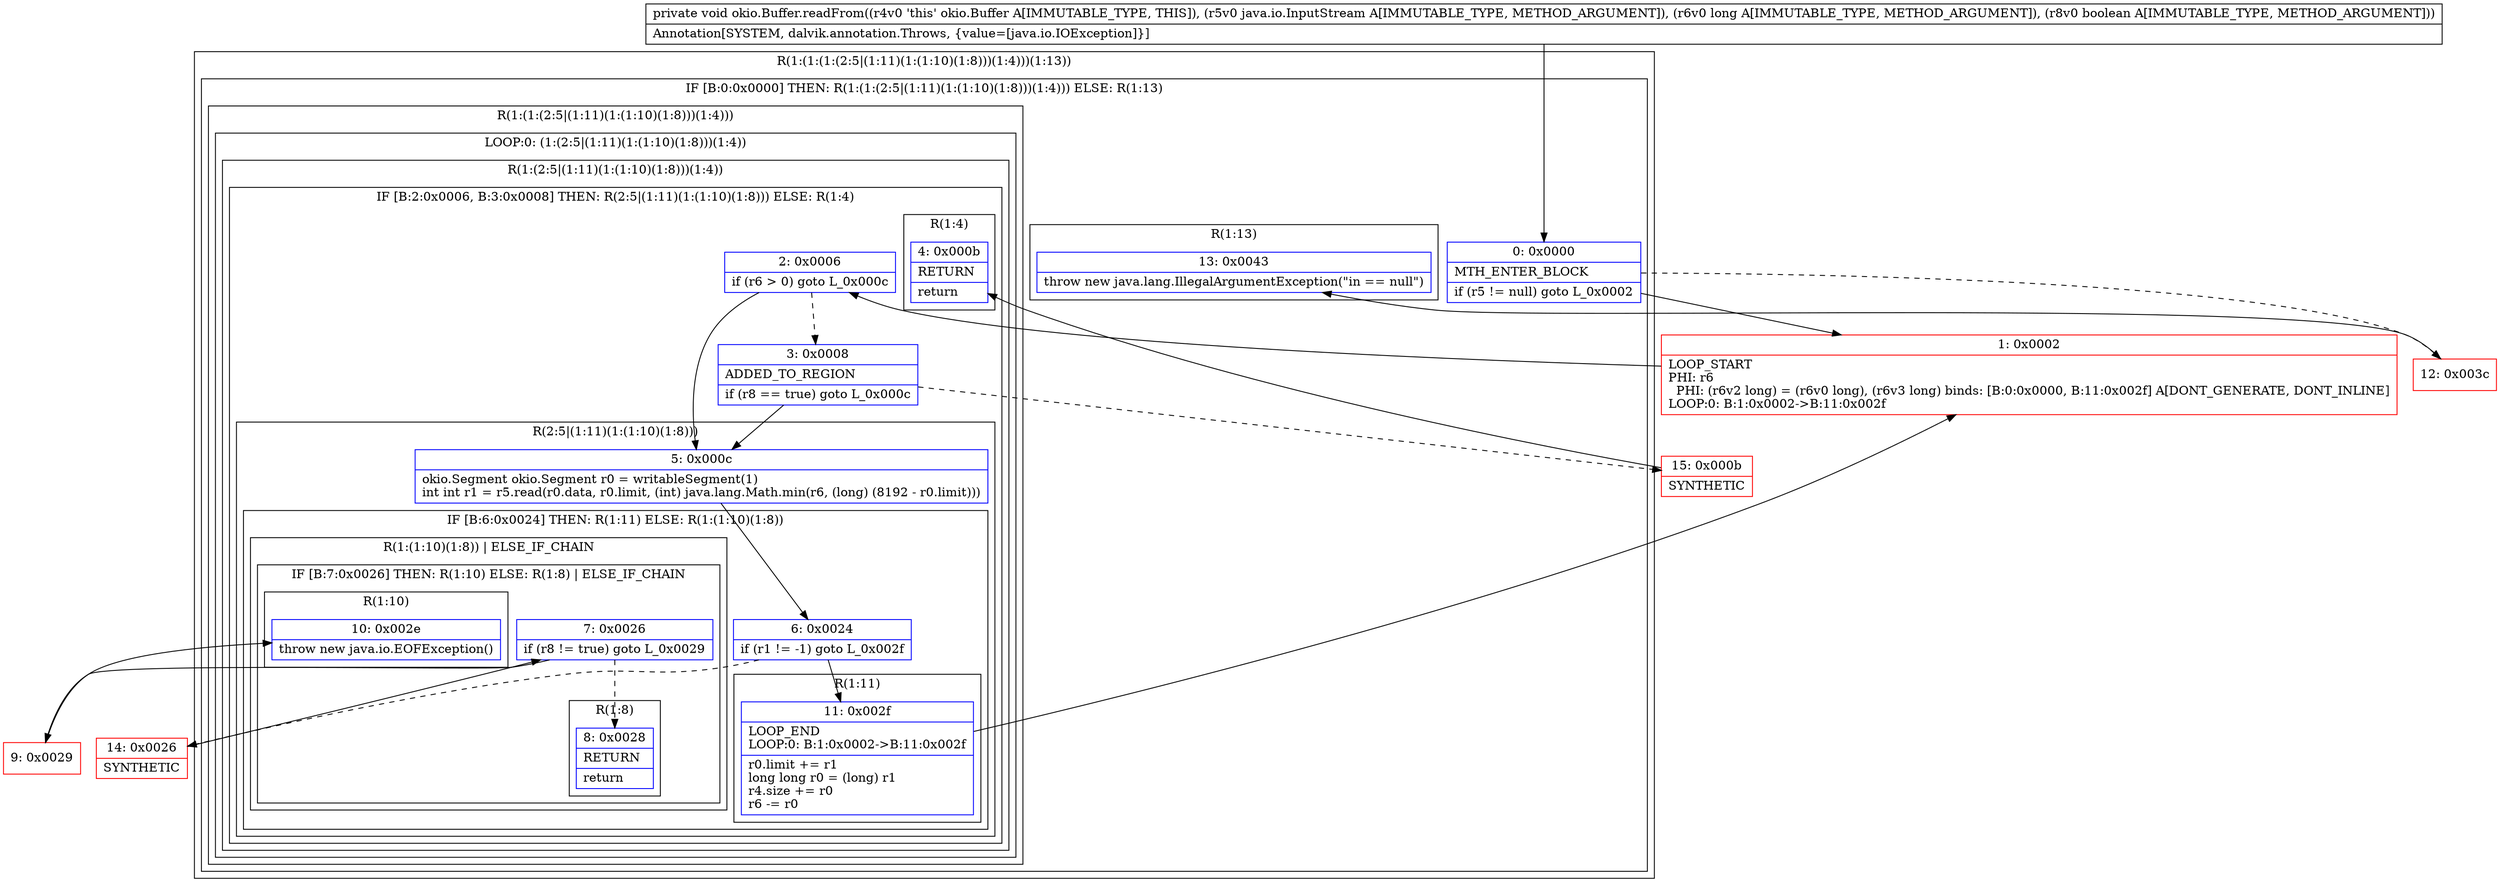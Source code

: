 digraph "CFG forokio.Buffer.readFrom(Ljava\/io\/InputStream;JZ)V" {
subgraph cluster_Region_1936720986 {
label = "R(1:(1:(1:(2:5|(1:11)(1:(1:10)(1:8)))(1:4)))(1:13))";
node [shape=record,color=blue];
subgraph cluster_IfRegion_102328284 {
label = "IF [B:0:0x0000] THEN: R(1:(1:(2:5|(1:11)(1:(1:10)(1:8)))(1:4))) ELSE: R(1:13)";
node [shape=record,color=blue];
Node_0 [shape=record,label="{0\:\ 0x0000|MTH_ENTER_BLOCK\l|if (r5 != null) goto L_0x0002\l}"];
subgraph cluster_Region_816468224 {
label = "R(1:(1:(2:5|(1:11)(1:(1:10)(1:8)))(1:4)))";
node [shape=record,color=blue];
subgraph cluster_LoopRegion_217132401 {
label = "LOOP:0: (1:(2:5|(1:11)(1:(1:10)(1:8)))(1:4))";
node [shape=record,color=blue];
subgraph cluster_Region_2144381537 {
label = "R(1:(2:5|(1:11)(1:(1:10)(1:8)))(1:4))";
node [shape=record,color=blue];
subgraph cluster_IfRegion_851051968 {
label = "IF [B:2:0x0006, B:3:0x0008] THEN: R(2:5|(1:11)(1:(1:10)(1:8))) ELSE: R(1:4)";
node [shape=record,color=blue];
Node_2 [shape=record,label="{2\:\ 0x0006|if (r6 \> 0) goto L_0x000c\l}"];
Node_3 [shape=record,label="{3\:\ 0x0008|ADDED_TO_REGION\l|if (r8 == true) goto L_0x000c\l}"];
subgraph cluster_Region_1976069546 {
label = "R(2:5|(1:11)(1:(1:10)(1:8)))";
node [shape=record,color=blue];
Node_5 [shape=record,label="{5\:\ 0x000c|okio.Segment okio.Segment r0 = writableSegment(1)\lint int r1 = r5.read(r0.data, r0.limit, (int) java.lang.Math.min(r6, (long) (8192 \- r0.limit)))\l}"];
subgraph cluster_IfRegion_1500768377 {
label = "IF [B:6:0x0024] THEN: R(1:11) ELSE: R(1:(1:10)(1:8))";
node [shape=record,color=blue];
Node_6 [shape=record,label="{6\:\ 0x0024|if (r1 != \-1) goto L_0x002f\l}"];
subgraph cluster_Region_784795190 {
label = "R(1:11)";
node [shape=record,color=blue];
Node_11 [shape=record,label="{11\:\ 0x002f|LOOP_END\lLOOP:0: B:1:0x0002\-\>B:11:0x002f\l|r0.limit += r1\llong long r0 = (long) r1\lr4.size += r0\lr6 \-= r0\l}"];
}
subgraph cluster_Region_1350201542 {
label = "R(1:(1:10)(1:8)) | ELSE_IF_CHAIN\l";
node [shape=record,color=blue];
subgraph cluster_IfRegion_1432704285 {
label = "IF [B:7:0x0026] THEN: R(1:10) ELSE: R(1:8) | ELSE_IF_CHAIN\l";
node [shape=record,color=blue];
Node_7 [shape=record,label="{7\:\ 0x0026|if (r8 != true) goto L_0x0029\l}"];
subgraph cluster_Region_790396530 {
label = "R(1:10)";
node [shape=record,color=blue];
Node_10 [shape=record,label="{10\:\ 0x002e|throw new java.io.EOFException()\l}"];
}
subgraph cluster_Region_1298856532 {
label = "R(1:8)";
node [shape=record,color=blue];
Node_8 [shape=record,label="{8\:\ 0x0028|RETURN\l|return\l}"];
}
}
}
}
}
subgraph cluster_Region_1318408063 {
label = "R(1:4)";
node [shape=record,color=blue];
Node_4 [shape=record,label="{4\:\ 0x000b|RETURN\l|return\l}"];
}
}
}
}
}
subgraph cluster_Region_824653325 {
label = "R(1:13)";
node [shape=record,color=blue];
Node_13 [shape=record,label="{13\:\ 0x0043|throw new java.lang.IllegalArgumentException(\"in == null\")\l}"];
}
}
}
Node_1 [shape=record,color=red,label="{1\:\ 0x0002|LOOP_START\lPHI: r6 \l  PHI: (r6v2 long) = (r6v0 long), (r6v3 long) binds: [B:0:0x0000, B:11:0x002f] A[DONT_GENERATE, DONT_INLINE]\lLOOP:0: B:1:0x0002\-\>B:11:0x002f\l}"];
Node_9 [shape=record,color=red,label="{9\:\ 0x0029}"];
Node_12 [shape=record,color=red,label="{12\:\ 0x003c}"];
Node_14 [shape=record,color=red,label="{14\:\ 0x0026|SYNTHETIC\l}"];
Node_15 [shape=record,color=red,label="{15\:\ 0x000b|SYNTHETIC\l}"];
MethodNode[shape=record,label="{private void okio.Buffer.readFrom((r4v0 'this' okio.Buffer A[IMMUTABLE_TYPE, THIS]), (r5v0 java.io.InputStream A[IMMUTABLE_TYPE, METHOD_ARGUMENT]), (r6v0 long A[IMMUTABLE_TYPE, METHOD_ARGUMENT]), (r8v0 boolean A[IMMUTABLE_TYPE, METHOD_ARGUMENT]))  | Annotation[SYSTEM, dalvik.annotation.Throws, \{value=[java.io.IOException]\}]\l}"];
MethodNode -> Node_0;
Node_0 -> Node_1;
Node_0 -> Node_12[style=dashed];
Node_2 -> Node_3[style=dashed];
Node_2 -> Node_5;
Node_3 -> Node_5;
Node_3 -> Node_15[style=dashed];
Node_5 -> Node_6;
Node_6 -> Node_11;
Node_6 -> Node_14[style=dashed];
Node_11 -> Node_1;
Node_7 -> Node_8[style=dashed];
Node_7 -> Node_9;
Node_1 -> Node_2;
Node_9 -> Node_10;
Node_12 -> Node_13;
Node_14 -> Node_7;
Node_15 -> Node_4;
}

